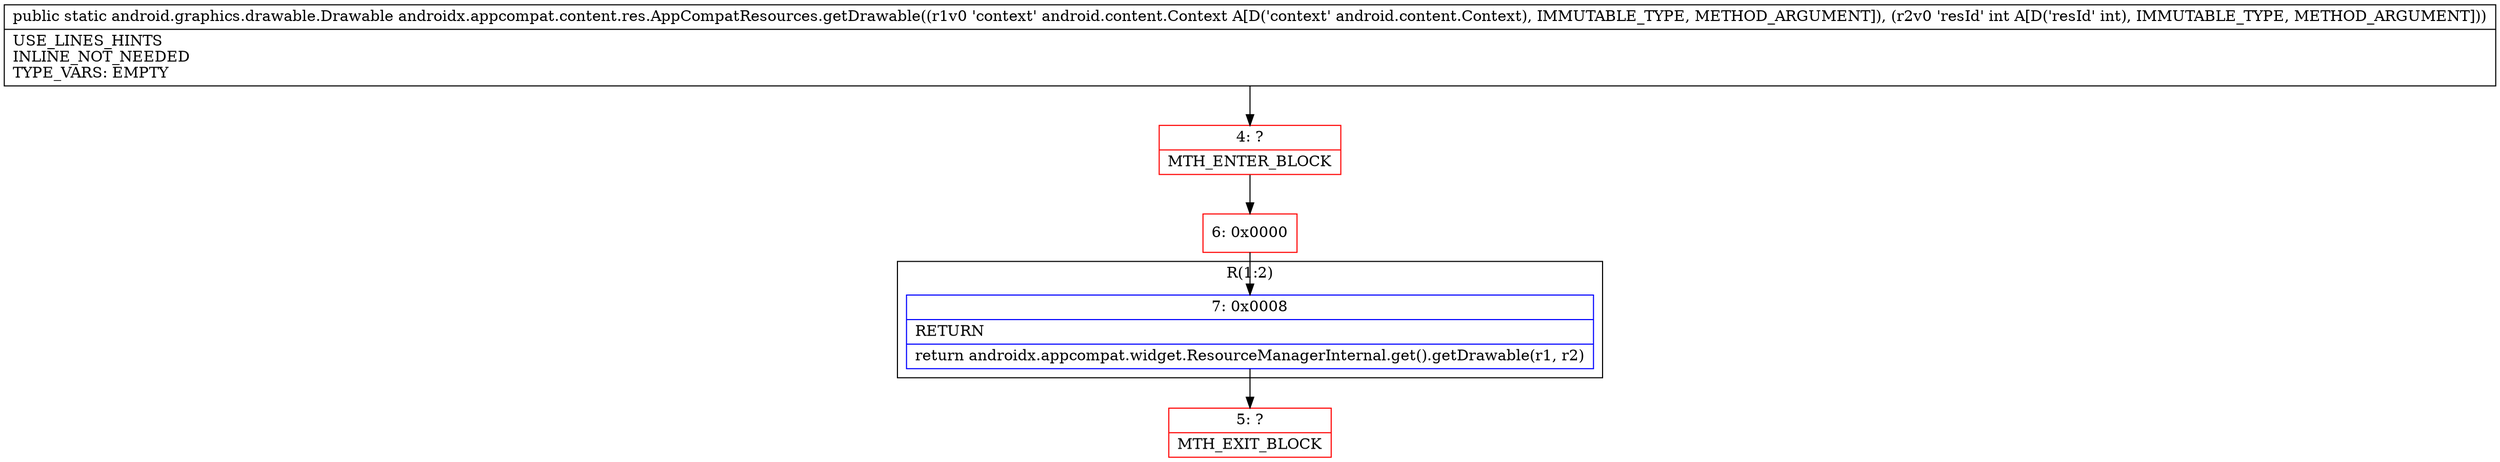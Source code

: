 digraph "CFG forandroidx.appcompat.content.res.AppCompatResources.getDrawable(Landroid\/content\/Context;I)Landroid\/graphics\/drawable\/Drawable;" {
subgraph cluster_Region_719786142 {
label = "R(1:2)";
node [shape=record,color=blue];
Node_7 [shape=record,label="{7\:\ 0x0008|RETURN\l|return androidx.appcompat.widget.ResourceManagerInternal.get().getDrawable(r1, r2)\l}"];
}
Node_4 [shape=record,color=red,label="{4\:\ ?|MTH_ENTER_BLOCK\l}"];
Node_6 [shape=record,color=red,label="{6\:\ 0x0000}"];
Node_5 [shape=record,color=red,label="{5\:\ ?|MTH_EXIT_BLOCK\l}"];
MethodNode[shape=record,label="{public static android.graphics.drawable.Drawable androidx.appcompat.content.res.AppCompatResources.getDrawable((r1v0 'context' android.content.Context A[D('context' android.content.Context), IMMUTABLE_TYPE, METHOD_ARGUMENT]), (r2v0 'resId' int A[D('resId' int), IMMUTABLE_TYPE, METHOD_ARGUMENT]))  | USE_LINES_HINTS\lINLINE_NOT_NEEDED\lTYPE_VARS: EMPTY\l}"];
MethodNode -> Node_4;Node_7 -> Node_5;
Node_4 -> Node_6;
Node_6 -> Node_7;
}


